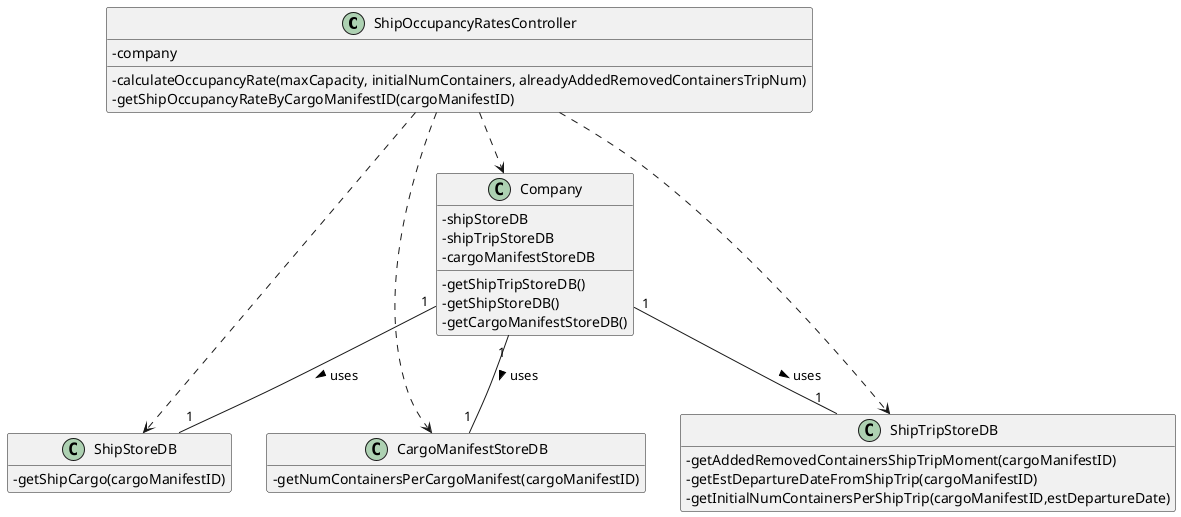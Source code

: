 @startuml

hide empty methods
hide empty attributes
'left to right direction
skinparam classAttributeIconSize 0

class ShipOccupancyRatesController{
- company
- calculateOccupancyRate(maxCapacity, initialNumContainers, alreadyAddedRemovedContainersTripNum)
- getShipOccupancyRateByCargoManifestID(cargoManifestID)
}

class ShipStoreDB{
- getShipCargo(cargoManifestID)
}

class ShipTripStoreDB{
- getAddedRemovedContainersShipTripMoment(cargoManifestID)
- getEstDepartureDateFromShipTrip(cargoManifestID)
- getInitialNumContainersPerShipTrip(cargoManifestID,estDepartureDate)
}

class CargoManifestStoreDB{
- getNumContainersPerCargoManifest(cargoManifestID)
}

class Company{
- shipStoreDB
- shipTripStoreDB
- cargoManifestStoreDB
- getShipTripStoreDB()
- getShipStoreDB()
- getCargoManifestStoreDB()
}

ShipOccupancyRatesController ..> Company
ShipOccupancyRatesController ..> ShipStoreDB
ShipOccupancyRatesController ..> ShipTripStoreDB
ShipOccupancyRatesController ..> CargoManifestStoreDB
Company "1" -- "1" ShipStoreDB : uses >
Company "1" -- "1" ShipTripStoreDB : uses >
Company "1" -- "1" CargoManifestStoreDB : uses >

@enduml